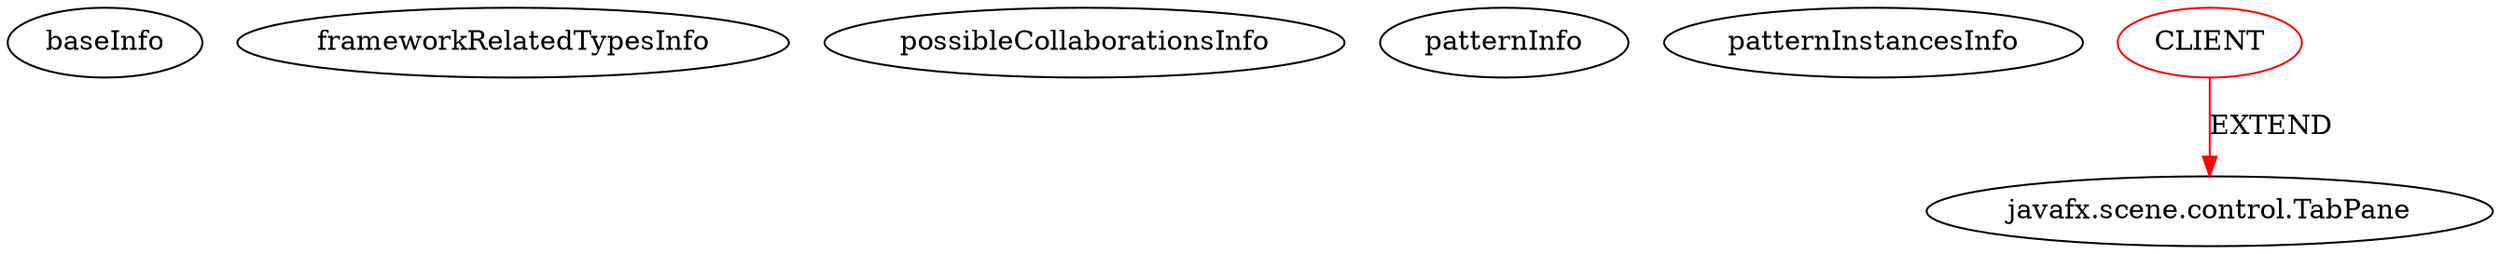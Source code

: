 digraph {
baseInfo[graphId=1207,category="pattern",isAnonymous=false,possibleRelation=false]
frameworkRelatedTypesInfo[0="javafx.scene.control.TabPane"]
possibleCollaborationsInfo[]
patternInfo[frequency=2.0,patternRootClient=0]
patternInstancesInfo[0="Technius-Starbound-Mod-Toolkit~/Technius-Starbound-Mod-Toolkit/Starbound-Mod-Toolkit-master/src/main/java/co/technius/starboundmodtoolkit/mod/assetpane/BackAssetPane.java~BackAssetPane~1437",1="Technius-Starbound-Mod-Toolkit~/Technius-Starbound-Mod-Toolkit/Starbound-Mod-Toolkit-master/src/main/java/co/technius/starboundmodtoolkit/mod/assetpane/ConsumableAssetPane.java~ConsumableAssetPane~1424"]
1[label="javafx.scene.control.TabPane",vertexType="FRAMEWORK_CLASS_TYPE",isFrameworkType=false]
0[label="CLIENT",vertexType="ROOT_CLIENT_CLASS_DECLARATION",isFrameworkType=false,color=red]
0->1[label="EXTEND",color=red]
}
